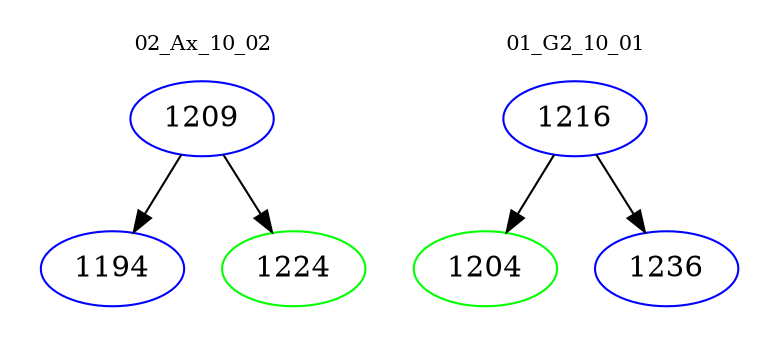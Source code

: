 digraph{
subgraph cluster_0 {
color = white
label = "02_Ax_10_02";
fontsize=10;
T0_1209 [label="1209", color="blue"]
T0_1209 -> T0_1194 [color="black"]
T0_1194 [label="1194", color="blue"]
T0_1209 -> T0_1224 [color="black"]
T0_1224 [label="1224", color="green"]
}
subgraph cluster_1 {
color = white
label = "01_G2_10_01";
fontsize=10;
T1_1216 [label="1216", color="blue"]
T1_1216 -> T1_1204 [color="black"]
T1_1204 [label="1204", color="green"]
T1_1216 -> T1_1236 [color="black"]
T1_1236 [label="1236", color="blue"]
}
}
